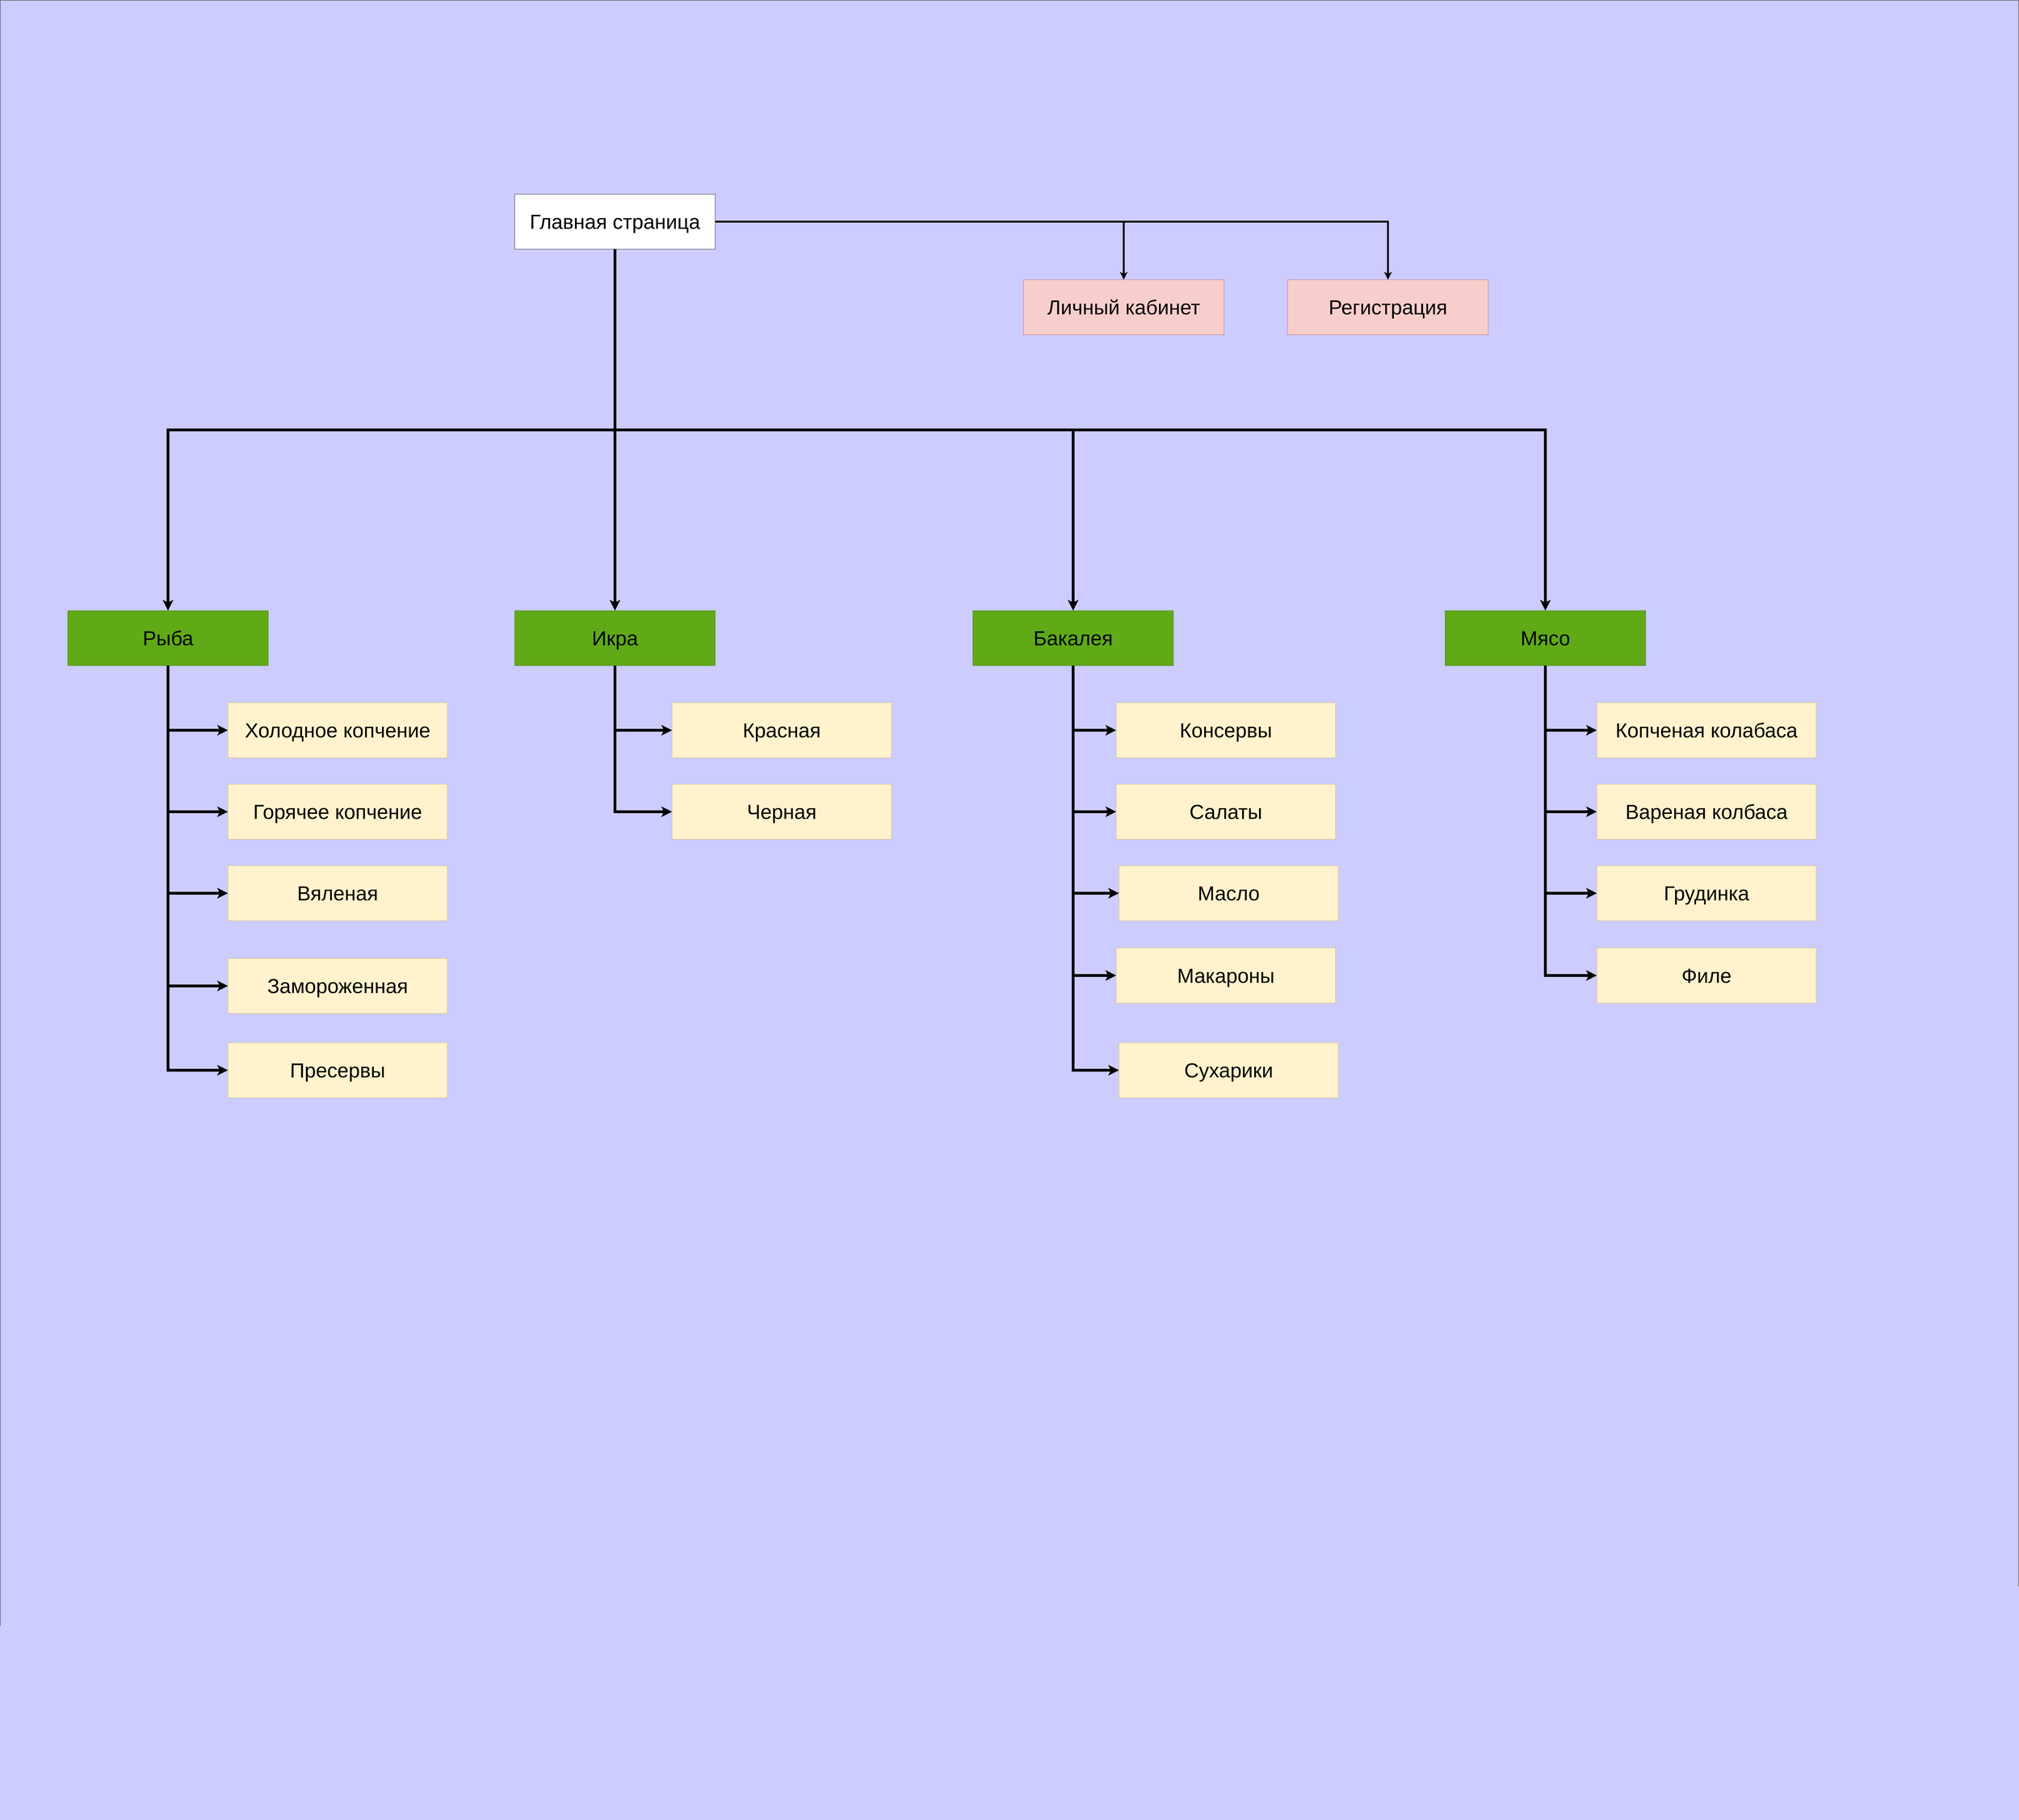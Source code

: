 <mxfile version="15.5.4" type="embed"><diagram id="23iRSUPoRavnBvh4doch" name="Page-1"><mxGraphModel dx="9175" dy="9436" grid="1" gridSize="9" guides="1" tooltips="1" connect="1" arrows="1" fold="1" page="1" pageScale="1" pageWidth="827" pageHeight="1169" background="#ffffff" math="0" shadow="0"><root><mxCell id="0"/><mxCell id="1" parent="0"/><mxCell id="3" value="" style="rounded=0;whiteSpace=wrap;html=1;fillColor=#CCCCFF;" vertex="1" parent="1"><mxGeometry x="-3069" y="-3708" width="6462" height="5827" as="geometry"/></mxCell><mxCell id="14" style="edgeStyle=orthogonalEdgeStyle;rounded=0;orthogonalLoop=1;jettySize=auto;html=1;fontSize=65;fontColor=#000000;strokeColor=#000000;strokeWidth=6;" edge="1" parent="1" source="5" target="10"><mxGeometry relative="1" as="geometry"/></mxCell><mxCell id="28" style="edgeStyle=orthogonalEdgeStyle;rounded=0;orthogonalLoop=1;jettySize=auto;html=1;entryX=0.5;entryY=0;entryDx=0;entryDy=0;fontSize=65;fontColor=#000000;strokeColor=#000000;strokeWidth=9;exitX=0.5;exitY=1;exitDx=0;exitDy=0;" edge="1" parent="1" source="5" target="17"><mxGeometry relative="1" as="geometry"/></mxCell><mxCell id="37" style="edgeStyle=orthogonalEdgeStyle;rounded=0;orthogonalLoop=1;jettySize=auto;html=1;entryX=0.5;entryY=0;entryDx=0;entryDy=0;fontSize=65;fontColor=#000000;strokeColor=#000000;strokeWidth=9;" edge="1" parent="1" source="5" target="31"><mxGeometry relative="1" as="geometry"/></mxCell><mxCell id="40" style="edgeStyle=orthogonalEdgeStyle;rounded=0;orthogonalLoop=1;jettySize=auto;html=1;fontSize=65;fontColor=#000000;strokeColor=#000000;strokeWidth=9;exitX=0.5;exitY=1;exitDx=0;exitDy=0;" edge="1" parent="1" source="5" target="38"><mxGeometry relative="1" as="geometry"/></mxCell><mxCell id="56" style="edgeStyle=orthogonalEdgeStyle;rounded=0;orthogonalLoop=1;jettySize=auto;html=1;entryX=0.5;entryY=0;entryDx=0;entryDy=0;fontSize=65;fontColor=#000000;strokeColor=#000000;strokeWidth=9;exitX=0.5;exitY=1;exitDx=0;exitDy=0;" edge="1" parent="1" source="5" target="49"><mxGeometry relative="1" as="geometry"/></mxCell><mxCell id="5" value="&lt;font style=&quot;font-size: 65px&quot; color=&quot;#000000&quot;&gt;Главная &lt;font style=&quot;font-size: 65px&quot;&gt;страница&lt;/font&gt;&lt;/font&gt;" style="rounded=0;whiteSpace=wrap;html=1;fillColor=#FFFFFF;" vertex="1" parent="1"><mxGeometry x="-1422" y="-3087" width="642" height="176" as="geometry"/></mxCell><mxCell id="10" value="&lt;font color=&quot;#000000&quot;&gt;&lt;span style=&quot;font-size: 65px&quot;&gt;Личный кабинет&lt;/span&gt;&lt;/font&gt;" style="rounded=0;whiteSpace=wrap;html=1;fillColor=#f8cecc;strokeColor=#b85450;" vertex="1" parent="1"><mxGeometry x="207" y="-2813" width="642" height="176" as="geometry"/></mxCell><mxCell id="11" value="&lt;font color=&quot;#000000&quot;&gt;&lt;span style=&quot;font-size: 65px&quot;&gt;Регистрация&lt;/span&gt;&lt;/font&gt;" style="rounded=0;whiteSpace=wrap;html=1;fillColor=#f8cecc;strokeColor=#b85450;" vertex="1" parent="1"><mxGeometry x="1053" y="-2813" width="642" height="176" as="geometry"/></mxCell><mxCell id="16" style="edgeStyle=orthogonalEdgeStyle;rounded=0;orthogonalLoop=1;jettySize=auto;html=1;fontSize=65;fontColor=#000000;strokeColor=#000000;strokeWidth=6;exitX=1;exitY=0.5;exitDx=0;exitDy=0;" edge="1" parent="1" source="5" target="11"><mxGeometry relative="1" as="geometry"><mxPoint x="210" y="-668" as="sourcePoint"/><mxPoint x="816" y="-522" as="targetPoint"/></mxGeometry></mxCell><mxCell id="23" style="edgeStyle=orthogonalEdgeStyle;rounded=0;orthogonalLoop=1;jettySize=auto;html=1;entryX=0;entryY=0.5;entryDx=0;entryDy=0;fontSize=65;fontColor=#000000;strokeColor=#000000;strokeWidth=9;" edge="1" parent="1" source="17" target="18"><mxGeometry relative="1" as="geometry"/></mxCell><mxCell id="24" style="edgeStyle=orthogonalEdgeStyle;rounded=0;orthogonalLoop=1;jettySize=auto;html=1;entryX=0;entryY=0.5;entryDx=0;entryDy=0;fontSize=65;fontColor=#000000;strokeColor=#000000;strokeWidth=9;" edge="1" parent="1" source="17" target="19"><mxGeometry relative="1" as="geometry"/></mxCell><mxCell id="25" style="edgeStyle=orthogonalEdgeStyle;rounded=0;orthogonalLoop=1;jettySize=auto;html=1;entryX=0;entryY=0.5;entryDx=0;entryDy=0;fontSize=65;fontColor=#000000;strokeColor=#000000;strokeWidth=9;" edge="1" parent="1" source="17" target="20"><mxGeometry relative="1" as="geometry"/></mxCell><mxCell id="26" style="edgeStyle=orthogonalEdgeStyle;rounded=0;orthogonalLoop=1;jettySize=auto;html=1;entryX=0;entryY=0.5;entryDx=0;entryDy=0;fontSize=65;fontColor=#000000;strokeColor=#000000;strokeWidth=9;" edge="1" parent="1" source="17" target="21"><mxGeometry relative="1" as="geometry"/></mxCell><mxCell id="27" style="edgeStyle=orthogonalEdgeStyle;rounded=0;orthogonalLoop=1;jettySize=auto;html=1;exitX=0.5;exitY=1;exitDx=0;exitDy=0;entryX=0;entryY=0.5;entryDx=0;entryDy=0;fontSize=65;fontColor=#000000;strokeColor=#000000;strokeWidth=9;" edge="1" parent="1" source="17" target="22"><mxGeometry relative="1" as="geometry"/></mxCell><mxCell id="17" value="&lt;font color=&quot;#000000&quot;&gt;&lt;span style=&quot;font-size: 65px&quot;&gt;Рыба&lt;/span&gt;&lt;/font&gt;" style="rounded=0;whiteSpace=wrap;html=1;fillColor=#60a917;fontColor=#ffffff;strokeColor=#2D7600;" vertex="1" parent="1"><mxGeometry x="-2853" y="-1753" width="642" height="176" as="geometry"/></mxCell><mxCell id="18" value="&lt;font color=&quot;#000000&quot;&gt;&lt;span style=&quot;font-size: 65px&quot;&gt;Холодное копчение&lt;/span&gt;&lt;/font&gt;" style="rounded=0;whiteSpace=wrap;html=1;fillColor=#fff2cc;strokeColor=#d6b656;" vertex="1" parent="1"><mxGeometry x="-2340" y="-1458" width="702" height="176" as="geometry"/></mxCell><mxCell id="19" value="&lt;font color=&quot;#000000&quot;&gt;&lt;span style=&quot;font-size: 65px&quot;&gt;Горячее копчение&lt;/span&gt;&lt;/font&gt;" style="rounded=0;whiteSpace=wrap;html=1;fillColor=#fff2cc;strokeColor=#d6b656;" vertex="1" parent="1"><mxGeometry x="-2340" y="-1197" width="702" height="176" as="geometry"/></mxCell><mxCell id="20" value="&lt;font color=&quot;#000000&quot;&gt;&lt;span style=&quot;font-size: 65px&quot;&gt;Вяленая&lt;/span&gt;&lt;/font&gt;" style="rounded=0;whiteSpace=wrap;html=1;fillColor=#fff2cc;strokeColor=#d6b656;" vertex="1" parent="1"><mxGeometry x="-2340" y="-936" width="702" height="176" as="geometry"/></mxCell><mxCell id="21" value="&lt;font color=&quot;#000000&quot;&gt;&lt;span style=&quot;font-size: 65px&quot;&gt;Замороженная&lt;/span&gt;&lt;/font&gt;" style="rounded=0;whiteSpace=wrap;html=1;fillColor=#fff2cc;strokeColor=#d6b656;" vertex="1" parent="1"><mxGeometry x="-2340" y="-639" width="702" height="176" as="geometry"/></mxCell><mxCell id="22" value="&lt;font color=&quot;#000000&quot;&gt;&lt;span style=&quot;font-size: 65px&quot;&gt;Пресервы&lt;/span&gt;&lt;/font&gt;" style="rounded=0;whiteSpace=wrap;html=1;fillColor=#fff2cc;strokeColor=#d6b656;" vertex="1" parent="1"><mxGeometry x="-2340" y="-369" width="702" height="176" as="geometry"/></mxCell><mxCell id="35" style="edgeStyle=orthogonalEdgeStyle;rounded=0;orthogonalLoop=1;jettySize=auto;html=1;entryX=0;entryY=0.5;entryDx=0;entryDy=0;fontSize=65;fontColor=#000000;strokeColor=#000000;strokeWidth=9;" edge="1" parent="1" source="31" target="32"><mxGeometry relative="1" as="geometry"/></mxCell><mxCell id="36" style="edgeStyle=orthogonalEdgeStyle;rounded=0;orthogonalLoop=1;jettySize=auto;html=1;entryX=0;entryY=0.5;entryDx=0;entryDy=0;fontSize=65;fontColor=#000000;strokeColor=#000000;strokeWidth=9;" edge="1" parent="1" source="31" target="33"><mxGeometry relative="1" as="geometry"/></mxCell><mxCell id="31" value="&lt;font color=&quot;#000000&quot;&gt;&lt;span style=&quot;font-size: 65px&quot;&gt;Икра&lt;/span&gt;&lt;/font&gt;" style="rounded=0;whiteSpace=wrap;html=1;fillColor=#60a917;fontColor=#ffffff;strokeColor=#2D7600;" vertex="1" parent="1"><mxGeometry x="-1422" y="-1753" width="642" height="176" as="geometry"/></mxCell><mxCell id="32" value="&lt;font color=&quot;#000000&quot;&gt;&lt;span style=&quot;font-size: 65px&quot;&gt;Красная&lt;/span&gt;&lt;/font&gt;" style="rounded=0;whiteSpace=wrap;html=1;fillColor=#fff2cc;strokeColor=#d6b656;" vertex="1" parent="1"><mxGeometry x="-918" y="-1458" width="702" height="176" as="geometry"/></mxCell><mxCell id="33" value="&lt;font color=&quot;#000000&quot;&gt;&lt;span style=&quot;font-size: 65px&quot;&gt;Черная&lt;/span&gt;&lt;/font&gt;" style="rounded=0;whiteSpace=wrap;html=1;fillColor=#fff2cc;strokeColor=#d6b656;" vertex="1" parent="1"><mxGeometry x="-918" y="-1197" width="702" height="176" as="geometry"/></mxCell><mxCell id="45" style="edgeStyle=orthogonalEdgeStyle;rounded=0;orthogonalLoop=1;jettySize=auto;html=1;entryX=0;entryY=0.5;entryDx=0;entryDy=0;fontSize=65;fontColor=#000000;strokeColor=#000000;strokeWidth=9;" edge="1" parent="1" source="38" target="41"><mxGeometry relative="1" as="geometry"/></mxCell><mxCell id="46" style="edgeStyle=orthogonalEdgeStyle;rounded=0;orthogonalLoop=1;jettySize=auto;html=1;entryX=0;entryY=0.5;entryDx=0;entryDy=0;fontSize=65;fontColor=#000000;strokeColor=#000000;strokeWidth=9;" edge="1" parent="1" source="38" target="42"><mxGeometry relative="1" as="geometry"/></mxCell><mxCell id="47" style="edgeStyle=orthogonalEdgeStyle;rounded=0;orthogonalLoop=1;jettySize=auto;html=1;entryX=0;entryY=0.5;entryDx=0;entryDy=0;fontSize=65;fontColor=#000000;strokeColor=#000000;strokeWidth=9;" edge="1" parent="1" source="38" target="43"><mxGeometry relative="1" as="geometry"/></mxCell><mxCell id="48" style="edgeStyle=orthogonalEdgeStyle;rounded=0;orthogonalLoop=1;jettySize=auto;html=1;entryX=0;entryY=0.5;entryDx=0;entryDy=0;fontSize=65;fontColor=#000000;strokeColor=#000000;strokeWidth=9;" edge="1" parent="1" source="38" target="44"><mxGeometry relative="1" as="geometry"/></mxCell><mxCell id="55" style="edgeStyle=orthogonalEdgeStyle;rounded=0;orthogonalLoop=1;jettySize=auto;html=1;entryX=0;entryY=0.5;entryDx=0;entryDy=0;fontSize=65;fontColor=#000000;strokeColor=#000000;strokeWidth=9;" edge="1" parent="1" source="38" target="54"><mxGeometry relative="1" as="geometry"/></mxCell><mxCell id="38" value="&lt;font color=&quot;#000000&quot;&gt;&lt;span style=&quot;font-size: 65px&quot;&gt;Бакалея&lt;/span&gt;&lt;/font&gt;" style="rounded=0;whiteSpace=wrap;html=1;fillColor=#60a917;fontColor=#ffffff;strokeColor=#2D7600;" vertex="1" parent="1"><mxGeometry x="45" y="-1753" width="642" height="176" as="geometry"/></mxCell><mxCell id="41" value="&lt;font color=&quot;#000000&quot;&gt;&lt;span style=&quot;font-size: 65px&quot;&gt;Консервы&lt;/span&gt;&lt;/font&gt;" style="rounded=0;whiteSpace=wrap;html=1;fillColor=#fff2cc;strokeColor=#d6b656;" vertex="1" parent="1"><mxGeometry x="504" y="-1458" width="702" height="176" as="geometry"/></mxCell><mxCell id="42" value="&lt;font color=&quot;#000000&quot;&gt;&lt;span style=&quot;font-size: 65px&quot;&gt;Салаты&lt;/span&gt;&lt;/font&gt;" style="rounded=0;whiteSpace=wrap;html=1;fillColor=#fff2cc;strokeColor=#d6b656;" vertex="1" parent="1"><mxGeometry x="504" y="-1197" width="702" height="176" as="geometry"/></mxCell><mxCell id="43" value="&lt;font color=&quot;#000000&quot;&gt;&lt;span style=&quot;font-size: 65px&quot;&gt;Масло&lt;/span&gt;&lt;/font&gt;" style="rounded=0;whiteSpace=wrap;html=1;fillColor=#fff2cc;strokeColor=#d6b656;" vertex="1" parent="1"><mxGeometry x="513" y="-936" width="702" height="176" as="geometry"/></mxCell><mxCell id="44" value="&lt;font color=&quot;#000000&quot;&gt;&lt;span style=&quot;font-size: 65px&quot;&gt;Макароны&lt;/span&gt;&lt;/font&gt;" style="rounded=0;whiteSpace=wrap;html=1;fillColor=#fff2cc;strokeColor=#d6b656;" vertex="1" parent="1"><mxGeometry x="504" y="-672.5" width="702" height="176" as="geometry"/></mxCell><mxCell id="57" style="edgeStyle=orthogonalEdgeStyle;rounded=0;orthogonalLoop=1;jettySize=auto;html=1;entryX=0;entryY=0.5;entryDx=0;entryDy=0;fontSize=65;fontColor=#000000;strokeColor=#000000;strokeWidth=9;" edge="1" parent="1" source="49" target="50"><mxGeometry relative="1" as="geometry"/></mxCell><mxCell id="58" style="edgeStyle=orthogonalEdgeStyle;rounded=0;orthogonalLoop=1;jettySize=auto;html=1;entryX=0;entryY=0.5;entryDx=0;entryDy=0;fontSize=65;fontColor=#000000;strokeColor=#000000;strokeWidth=9;" edge="1" parent="1" source="49" target="51"><mxGeometry relative="1" as="geometry"/></mxCell><mxCell id="59" style="edgeStyle=orthogonalEdgeStyle;rounded=0;orthogonalLoop=1;jettySize=auto;html=1;entryX=0;entryY=0.5;entryDx=0;entryDy=0;fontSize=65;fontColor=#000000;strokeColor=#000000;strokeWidth=9;" edge="1" parent="1" source="49" target="52"><mxGeometry relative="1" as="geometry"/></mxCell><mxCell id="60" style="edgeStyle=orthogonalEdgeStyle;rounded=0;orthogonalLoop=1;jettySize=auto;html=1;entryX=0;entryY=0.5;entryDx=0;entryDy=0;fontSize=65;fontColor=#000000;strokeColor=#000000;strokeWidth=9;" edge="1" parent="1" source="49" target="53"><mxGeometry relative="1" as="geometry"/></mxCell><mxCell id="49" value="&lt;font color=&quot;#000000&quot;&gt;&lt;span style=&quot;font-size: 65px&quot;&gt;Мясо&lt;/span&gt;&lt;/font&gt;" style="rounded=0;whiteSpace=wrap;html=1;fillColor=#60a917;fontColor=#ffffff;strokeColor=#2D7600;" vertex="1" parent="1"><mxGeometry x="1557" y="-1753" width="642" height="176" as="geometry"/></mxCell><mxCell id="50" value="&lt;font color=&quot;#000000&quot;&gt;&lt;span style=&quot;font-size: 65px&quot;&gt;Копченая колабаса&lt;/span&gt;&lt;/font&gt;" style="rounded=0;whiteSpace=wrap;html=1;fillColor=#fff2cc;strokeColor=#d6b656;" vertex="1" parent="1"><mxGeometry x="2043" y="-1458" width="702" height="176" as="geometry"/></mxCell><mxCell id="51" value="&lt;font color=&quot;#000000&quot;&gt;&lt;span style=&quot;font-size: 65px&quot;&gt;Вареная колбаса&lt;/span&gt;&lt;/font&gt;" style="rounded=0;whiteSpace=wrap;html=1;fillColor=#fff2cc;strokeColor=#d6b656;" vertex="1" parent="1"><mxGeometry x="2043" y="-1197" width="702" height="176" as="geometry"/></mxCell><mxCell id="52" value="&lt;font color=&quot;#000000&quot;&gt;&lt;span style=&quot;font-size: 65px&quot;&gt;Грудинка&lt;/span&gt;&lt;/font&gt;" style="rounded=0;whiteSpace=wrap;html=1;fillColor=#fff2cc;strokeColor=#d6b656;" vertex="1" parent="1"><mxGeometry x="2043" y="-936" width="702" height="176" as="geometry"/></mxCell><mxCell id="53" value="&lt;font color=&quot;#000000&quot;&gt;&lt;span style=&quot;font-size: 65px&quot;&gt;Филе&lt;/span&gt;&lt;/font&gt;" style="rounded=0;whiteSpace=wrap;html=1;fillColor=#fff2cc;strokeColor=#d6b656;" vertex="1" parent="1"><mxGeometry x="2043" y="-672.5" width="702" height="176" as="geometry"/></mxCell><mxCell id="54" value="&lt;font color=&quot;#000000&quot;&gt;&lt;span style=&quot;font-size: 65px&quot;&gt;Сухарики&lt;/span&gt;&lt;/font&gt;" style="rounded=0;whiteSpace=wrap;html=1;fillColor=#fff2cc;strokeColor=#d6b656;" vertex="1" parent="1"><mxGeometry x="513" y="-369" width="702" height="176" as="geometry"/></mxCell></root></mxGraphModel></diagram></mxfile>